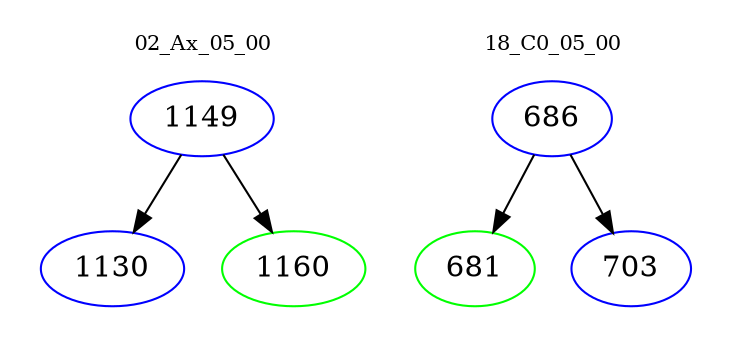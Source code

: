 digraph{
subgraph cluster_0 {
color = white
label = "02_Ax_05_00";
fontsize=10;
T0_1149 [label="1149", color="blue"]
T0_1149 -> T0_1130 [color="black"]
T0_1130 [label="1130", color="blue"]
T0_1149 -> T0_1160 [color="black"]
T0_1160 [label="1160", color="green"]
}
subgraph cluster_1 {
color = white
label = "18_C0_05_00";
fontsize=10;
T1_686 [label="686", color="blue"]
T1_686 -> T1_681 [color="black"]
T1_681 [label="681", color="green"]
T1_686 -> T1_703 [color="black"]
T1_703 [label="703", color="blue"]
}
}
